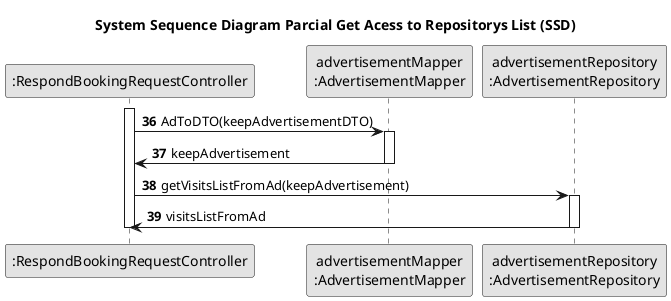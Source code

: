 @startuml
skinparam monochrome true
skinparam packageStyle rectangle
skinparam shadowing false

title System Sequence Diagram Parcial Get Acess to Repositorys List (SSD)

autonumber

'hide footbox
participant ":RespondBookingRequestController" as CTRL

participant "advertisementMapper\n:AdvertisementMapper" as advertisementMapper

participant "advertisementRepository\n:AdvertisementRepository" as advertisementRepository

autonumber 36

            activate CTRL

                CTRL -> advertisementMapper : AdToDTO(keepAdvertisementDTO)
                activate advertisementMapper

                    advertisementMapper  -> CTRL : keepAdvertisement
                    deactivate advertisementMapper

                CTRL -> advertisementRepository : getVisitsListFromAd(keepAdvertisement)
                activate advertisementRepository

                    advertisementRepository  -> CTRL : visitsListFromAd
                    deactivate advertisementRepository

            deactivate CTRL

@enduml
